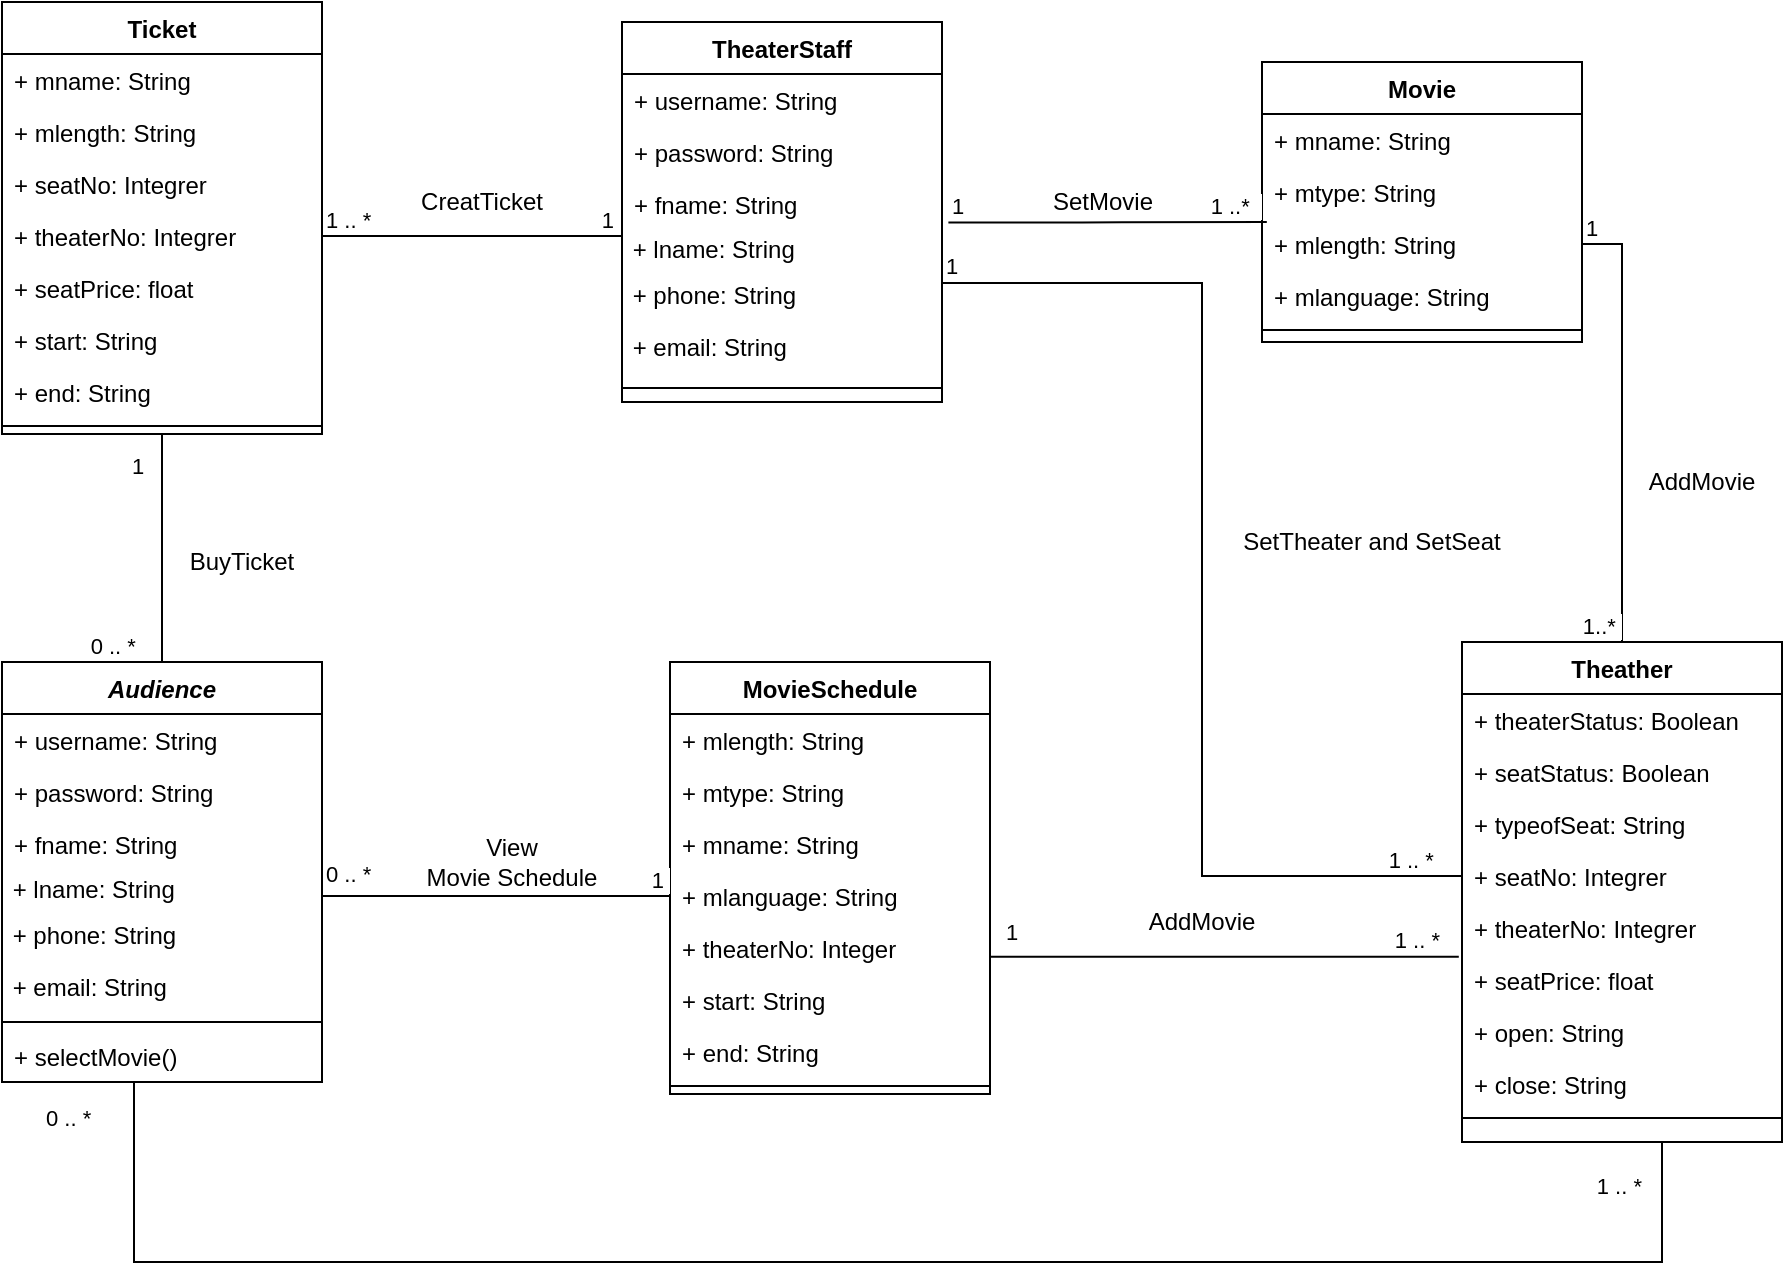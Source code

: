 <mxfile version="14.5.8" type="github">
  <diagram id="C5RBs43oDa-KdzZeNtuy" name="Page-1">
    <mxGraphModel dx="1038" dy="491" grid="1" gridSize="10" guides="1" tooltips="1" connect="1" arrows="1" fold="1" page="1" pageScale="1" pageWidth="827" pageHeight="1169" math="0" shadow="0">
      <root>
        <mxCell id="WIyWlLk6GJQsqaUBKTNV-0" />
        <mxCell id="WIyWlLk6GJQsqaUBKTNV-1" parent="WIyWlLk6GJQsqaUBKTNV-0" />
        <mxCell id="zkfFHV4jXpPFQw0GAbJ--0" value="Audience" style="swimlane;fontStyle=3;align=center;verticalAlign=top;childLayout=stackLayout;horizontal=1;startSize=26;horizontalStack=0;resizeParent=1;resizeLast=0;collapsible=1;marginBottom=0;rounded=0;shadow=0;strokeWidth=1;" parent="WIyWlLk6GJQsqaUBKTNV-1" vertex="1">
          <mxGeometry x="80" y="390" width="160" height="210" as="geometry">
            <mxRectangle x="220" y="60" width="160" height="26" as="alternateBounds" />
          </mxGeometry>
        </mxCell>
        <mxCell id="zkfFHV4jXpPFQw0GAbJ--1" value="+ username: String" style="text;align=left;verticalAlign=top;spacingLeft=4;spacingRight=4;overflow=hidden;rotatable=0;points=[[0,0.5],[1,0.5]];portConstraint=eastwest;" parent="zkfFHV4jXpPFQw0GAbJ--0" vertex="1">
          <mxGeometry y="26" width="160" height="26" as="geometry" />
        </mxCell>
        <mxCell id="zkfFHV4jXpPFQw0GAbJ--2" value="+ password: String" style="text;align=left;verticalAlign=top;spacingLeft=4;spacingRight=4;overflow=hidden;rotatable=0;points=[[0,0.5],[1,0.5]];portConstraint=eastwest;rounded=0;shadow=0;html=0;" parent="zkfFHV4jXpPFQw0GAbJ--0" vertex="1">
          <mxGeometry y="52" width="160" height="26" as="geometry" />
        </mxCell>
        <mxCell id="zkfFHV4jXpPFQw0GAbJ--3" value="+ fname: String" style="text;align=left;verticalAlign=top;spacingLeft=4;spacingRight=4;overflow=hidden;rotatable=0;points=[[0,0.5],[1,0.5]];portConstraint=eastwest;rounded=0;shadow=0;html=0;fontSize=12;" parent="zkfFHV4jXpPFQw0GAbJ--0" vertex="1">
          <mxGeometry y="78" width="160" height="26" as="geometry" />
        </mxCell>
        <mxCell id="3OMph5k3q7wVj_M2Mdq--1" value="&amp;nbsp;+ lname&lt;span&gt;: String&lt;/span&gt;" style="text;html=1;strokeColor=none;fillColor=none;align=left;verticalAlign=middle;whiteSpace=wrap;rounded=0;fontSize=12;" vertex="1" parent="zkfFHV4jXpPFQw0GAbJ--0">
          <mxGeometry y="104" width="160" height="20" as="geometry" />
        </mxCell>
        <mxCell id="3OMph5k3q7wVj_M2Mdq--2" value="&amp;nbsp;+ phone&lt;span&gt;: String&lt;/span&gt;" style="text;html=1;strokeColor=none;fillColor=none;align=left;verticalAlign=middle;whiteSpace=wrap;rounded=0;fontSize=12;" vertex="1" parent="zkfFHV4jXpPFQw0GAbJ--0">
          <mxGeometry y="124" width="160" height="26" as="geometry" />
        </mxCell>
        <mxCell id="3OMph5k3q7wVj_M2Mdq--3" value="&amp;nbsp;+ email&lt;span&gt;: String&lt;/span&gt;" style="text;html=1;strokeColor=none;fillColor=none;align=left;verticalAlign=middle;whiteSpace=wrap;rounded=0;fontSize=12;" vertex="1" parent="zkfFHV4jXpPFQw0GAbJ--0">
          <mxGeometry y="150" width="160" height="26" as="geometry" />
        </mxCell>
        <mxCell id="zkfFHV4jXpPFQw0GAbJ--4" value="" style="line;html=1;strokeWidth=1;align=left;verticalAlign=middle;spacingTop=-1;spacingLeft=3;spacingRight=3;rotatable=0;labelPosition=right;points=[];portConstraint=eastwest;" parent="zkfFHV4jXpPFQw0GAbJ--0" vertex="1">
          <mxGeometry y="176" width="160" height="8" as="geometry" />
        </mxCell>
        <mxCell id="zkfFHV4jXpPFQw0GAbJ--5" value="+ selectMovie()" style="text;align=left;verticalAlign=top;spacingLeft=4;spacingRight=4;overflow=hidden;rotatable=0;points=[[0,0.5],[1,0.5]];portConstraint=eastwest;" parent="zkfFHV4jXpPFQw0GAbJ--0" vertex="1">
          <mxGeometry y="184" width="160" height="26" as="geometry" />
        </mxCell>
        <mxCell id="zkfFHV4jXpPFQw0GAbJ--6" value="Movie" style="swimlane;fontStyle=1;align=center;verticalAlign=top;childLayout=stackLayout;horizontal=1;startSize=26;horizontalStack=0;resizeParent=1;resizeLast=0;collapsible=1;marginBottom=0;rounded=0;shadow=0;strokeWidth=1;" parent="WIyWlLk6GJQsqaUBKTNV-1" vertex="1">
          <mxGeometry x="710" y="90" width="160" height="140" as="geometry">
            <mxRectangle x="130" y="380" width="160" height="26" as="alternateBounds" />
          </mxGeometry>
        </mxCell>
        <mxCell id="zkfFHV4jXpPFQw0GAbJ--7" value="+ mname: String" style="text;align=left;verticalAlign=top;spacingLeft=4;spacingRight=4;overflow=hidden;rotatable=0;points=[[0,0.5],[1,0.5]];portConstraint=eastwest;" parent="zkfFHV4jXpPFQw0GAbJ--6" vertex="1">
          <mxGeometry y="26" width="160" height="26" as="geometry" />
        </mxCell>
        <mxCell id="3OMph5k3q7wVj_M2Mdq--27" value="+ mtype: String" style="text;align=left;verticalAlign=top;spacingLeft=4;spacingRight=4;overflow=hidden;rotatable=0;points=[[0,0.5],[1,0.5]];portConstraint=eastwest;" vertex="1" parent="zkfFHV4jXpPFQw0GAbJ--6">
          <mxGeometry y="52" width="160" height="26" as="geometry" />
        </mxCell>
        <mxCell id="3OMph5k3q7wVj_M2Mdq--28" value="+ mlength: String" style="text;align=left;verticalAlign=top;spacingLeft=4;spacingRight=4;overflow=hidden;rotatable=0;points=[[0,0.5],[1,0.5]];portConstraint=eastwest;" vertex="1" parent="zkfFHV4jXpPFQw0GAbJ--6">
          <mxGeometry y="78" width="160" height="26" as="geometry" />
        </mxCell>
        <mxCell id="3OMph5k3q7wVj_M2Mdq--37" value="+ mlanguage: String" style="text;align=left;verticalAlign=top;spacingLeft=4;spacingRight=4;overflow=hidden;rotatable=0;points=[[0,0.5],[1,0.5]];portConstraint=eastwest;" vertex="1" parent="zkfFHV4jXpPFQw0GAbJ--6">
          <mxGeometry y="104" width="160" height="26" as="geometry" />
        </mxCell>
        <mxCell id="zkfFHV4jXpPFQw0GAbJ--9" value="" style="line;html=1;strokeWidth=1;align=left;verticalAlign=middle;spacingTop=-1;spacingLeft=3;spacingRight=3;rotatable=0;labelPosition=right;points=[];portConstraint=eastwest;" parent="zkfFHV4jXpPFQw0GAbJ--6" vertex="1">
          <mxGeometry y="130" width="160" height="8" as="geometry" />
        </mxCell>
        <mxCell id="zkfFHV4jXpPFQw0GAbJ--13" value="Theather" style="swimlane;fontStyle=1;align=center;verticalAlign=top;childLayout=stackLayout;horizontal=1;startSize=26;horizontalStack=0;resizeParent=1;resizeLast=0;collapsible=1;marginBottom=0;rounded=0;shadow=0;strokeWidth=1;" parent="WIyWlLk6GJQsqaUBKTNV-1" vertex="1">
          <mxGeometry x="810" y="380" width="160" height="250" as="geometry">
            <mxRectangle x="340" y="380" width="170" height="26" as="alternateBounds" />
          </mxGeometry>
        </mxCell>
        <mxCell id="zkfFHV4jXpPFQw0GAbJ--14" value="+ theaterStatus: Boolean" style="text;align=left;verticalAlign=top;spacingLeft=4;spacingRight=4;overflow=hidden;rotatable=0;points=[[0,0.5],[1,0.5]];portConstraint=eastwest;" parent="zkfFHV4jXpPFQw0GAbJ--13" vertex="1">
          <mxGeometry y="26" width="160" height="26" as="geometry" />
        </mxCell>
        <mxCell id="3OMph5k3q7wVj_M2Mdq--30" value="+ seatStatus: Boolean" style="text;align=left;verticalAlign=top;spacingLeft=4;spacingRight=4;overflow=hidden;rotatable=0;points=[[0,0.5],[1,0.5]];portConstraint=eastwest;" vertex="1" parent="zkfFHV4jXpPFQw0GAbJ--13">
          <mxGeometry y="52" width="160" height="26" as="geometry" />
        </mxCell>
        <mxCell id="3OMph5k3q7wVj_M2Mdq--32" value="+ typeofSeat: String" style="text;align=left;verticalAlign=top;spacingLeft=4;spacingRight=4;overflow=hidden;rotatable=0;points=[[0,0.5],[1,0.5]];portConstraint=eastwest;" vertex="1" parent="zkfFHV4jXpPFQw0GAbJ--13">
          <mxGeometry y="78" width="160" height="26" as="geometry" />
        </mxCell>
        <mxCell id="3OMph5k3q7wVj_M2Mdq--33" value="+ seatNo: Integrer" style="text;align=left;verticalAlign=top;spacingLeft=4;spacingRight=4;overflow=hidden;rotatable=0;points=[[0,0.5],[1,0.5]];portConstraint=eastwest;" vertex="1" parent="zkfFHV4jXpPFQw0GAbJ--13">
          <mxGeometry y="104" width="160" height="26" as="geometry" />
        </mxCell>
        <mxCell id="3OMph5k3q7wVj_M2Mdq--31" value="+ theaterNo: Integrer" style="text;align=left;verticalAlign=top;spacingLeft=4;spacingRight=4;overflow=hidden;rotatable=0;points=[[0,0.5],[1,0.5]];portConstraint=eastwest;" vertex="1" parent="zkfFHV4jXpPFQw0GAbJ--13">
          <mxGeometry y="130" width="160" height="26" as="geometry" />
        </mxCell>
        <mxCell id="3OMph5k3q7wVj_M2Mdq--34" value="+ seatPrice: float" style="text;align=left;verticalAlign=top;spacingLeft=4;spacingRight=4;overflow=hidden;rotatable=0;points=[[0,0.5],[1,0.5]];portConstraint=eastwest;" vertex="1" parent="zkfFHV4jXpPFQw0GAbJ--13">
          <mxGeometry y="156" width="160" height="26" as="geometry" />
        </mxCell>
        <mxCell id="3OMph5k3q7wVj_M2Mdq--35" value="+ open: String" style="text;align=left;verticalAlign=top;spacingLeft=4;spacingRight=4;overflow=hidden;rotatable=0;points=[[0,0.5],[1,0.5]];portConstraint=eastwest;" vertex="1" parent="zkfFHV4jXpPFQw0GAbJ--13">
          <mxGeometry y="182" width="160" height="26" as="geometry" />
        </mxCell>
        <mxCell id="3OMph5k3q7wVj_M2Mdq--36" value="+ close: String" style="text;align=left;verticalAlign=top;spacingLeft=4;spacingRight=4;overflow=hidden;rotatable=0;points=[[0,0.5],[1,0.5]];portConstraint=eastwest;" vertex="1" parent="zkfFHV4jXpPFQw0GAbJ--13">
          <mxGeometry y="208" width="160" height="26" as="geometry" />
        </mxCell>
        <mxCell id="zkfFHV4jXpPFQw0GAbJ--15" value="" style="line;html=1;strokeWidth=1;align=left;verticalAlign=middle;spacingTop=-1;spacingLeft=3;spacingRight=3;rotatable=0;labelPosition=right;points=[];portConstraint=eastwest;" parent="zkfFHV4jXpPFQw0GAbJ--13" vertex="1">
          <mxGeometry y="234" width="160" height="8" as="geometry" />
        </mxCell>
        <mxCell id="zkfFHV4jXpPFQw0GAbJ--17" value="TheaterStaff" style="swimlane;fontStyle=1;align=center;verticalAlign=top;childLayout=stackLayout;horizontal=1;startSize=26;horizontalStack=0;resizeParent=1;resizeLast=0;collapsible=1;marginBottom=0;rounded=0;shadow=0;strokeWidth=1;" parent="WIyWlLk6GJQsqaUBKTNV-1" vertex="1">
          <mxGeometry x="390" y="70" width="160" height="190" as="geometry">
            <mxRectangle x="550" y="140" width="160" height="26" as="alternateBounds" />
          </mxGeometry>
        </mxCell>
        <mxCell id="3OMph5k3q7wVj_M2Mdq--17" value="+ username: String" style="text;align=left;verticalAlign=top;spacingLeft=4;spacingRight=4;overflow=hidden;rotatable=0;points=[[0,0.5],[1,0.5]];portConstraint=eastwest;" vertex="1" parent="zkfFHV4jXpPFQw0GAbJ--17">
          <mxGeometry y="26" width="160" height="26" as="geometry" />
        </mxCell>
        <mxCell id="3OMph5k3q7wVj_M2Mdq--16" value="+ password: String" style="text;align=left;verticalAlign=top;spacingLeft=4;spacingRight=4;overflow=hidden;rotatable=0;points=[[0,0.5],[1,0.5]];portConstraint=eastwest;rounded=0;shadow=0;html=0;" vertex="1" parent="zkfFHV4jXpPFQw0GAbJ--17">
          <mxGeometry y="52" width="160" height="26" as="geometry" />
        </mxCell>
        <mxCell id="3OMph5k3q7wVj_M2Mdq--21" value="+ fname: String" style="text;align=left;verticalAlign=top;spacingLeft=4;spacingRight=4;overflow=hidden;rotatable=0;points=[[0,0.5],[1,0.5]];portConstraint=eastwest;rounded=0;shadow=0;html=0;fontSize=12;" vertex="1" parent="zkfFHV4jXpPFQw0GAbJ--17">
          <mxGeometry y="78" width="160" height="26" as="geometry" />
        </mxCell>
        <mxCell id="3OMph5k3q7wVj_M2Mdq--22" value="&amp;nbsp;+ lname&lt;span&gt;: String&lt;/span&gt;" style="text;html=1;strokeColor=none;fillColor=none;align=left;verticalAlign=middle;whiteSpace=wrap;rounded=0;fontSize=12;" vertex="1" parent="zkfFHV4jXpPFQw0GAbJ--17">
          <mxGeometry y="104" width="160" height="20" as="geometry" />
        </mxCell>
        <mxCell id="3OMph5k3q7wVj_M2Mdq--18" value="&amp;nbsp;+ phone&lt;span&gt;: String&lt;/span&gt;" style="text;html=1;strokeColor=none;fillColor=none;align=left;verticalAlign=middle;whiteSpace=wrap;rounded=0;fontSize=12;" vertex="1" parent="zkfFHV4jXpPFQw0GAbJ--17">
          <mxGeometry y="124" width="160" height="26" as="geometry" />
        </mxCell>
        <mxCell id="3OMph5k3q7wVj_M2Mdq--19" value="&amp;nbsp;+ email&lt;span&gt;: String&lt;/span&gt;" style="text;html=1;strokeColor=none;fillColor=none;align=left;verticalAlign=middle;whiteSpace=wrap;rounded=0;fontSize=12;" vertex="1" parent="zkfFHV4jXpPFQw0GAbJ--17">
          <mxGeometry y="150" width="160" height="26" as="geometry" />
        </mxCell>
        <mxCell id="zkfFHV4jXpPFQw0GAbJ--23" value="" style="line;html=1;strokeWidth=1;align=left;verticalAlign=middle;spacingTop=-1;spacingLeft=3;spacingRight=3;rotatable=0;labelPosition=right;points=[];portConstraint=eastwest;" parent="zkfFHV4jXpPFQw0GAbJ--17" vertex="1">
          <mxGeometry y="176" width="160" height="14" as="geometry" />
        </mxCell>
        <mxCell id="3OMph5k3q7wVj_M2Mdq--39" value="MovieSchedule" style="swimlane;fontStyle=1;align=center;verticalAlign=top;childLayout=stackLayout;horizontal=1;startSize=26;horizontalStack=0;resizeParent=1;resizeParentMax=0;resizeLast=0;collapsible=1;marginBottom=0;fontSize=12;" vertex="1" parent="WIyWlLk6GJQsqaUBKTNV-1">
          <mxGeometry x="414" y="390" width="160" height="216" as="geometry" />
        </mxCell>
        <mxCell id="3OMph5k3q7wVj_M2Mdq--40" value="+ mlength: String" style="text;strokeColor=none;fillColor=none;align=left;verticalAlign=top;spacingLeft=4;spacingRight=4;overflow=hidden;rotatable=0;points=[[0,0.5],[1,0.5]];portConstraint=eastwest;" vertex="1" parent="3OMph5k3q7wVj_M2Mdq--39">
          <mxGeometry y="26" width="160" height="26" as="geometry" />
        </mxCell>
        <mxCell id="3OMph5k3q7wVj_M2Mdq--44" value="+ mtype: String" style="text;strokeColor=none;fillColor=none;align=left;verticalAlign=top;spacingLeft=4;spacingRight=4;overflow=hidden;rotatable=0;points=[[0,0.5],[1,0.5]];portConstraint=eastwest;" vertex="1" parent="3OMph5k3q7wVj_M2Mdq--39">
          <mxGeometry y="52" width="160" height="26" as="geometry" />
        </mxCell>
        <mxCell id="3OMph5k3q7wVj_M2Mdq--45" value="+ mname: String" style="text;align=left;verticalAlign=top;spacingLeft=4;spacingRight=4;overflow=hidden;rotatable=0;points=[[0,0.5],[1,0.5]];portConstraint=eastwest;" vertex="1" parent="3OMph5k3q7wVj_M2Mdq--39">
          <mxGeometry y="78" width="160" height="26" as="geometry" />
        </mxCell>
        <mxCell id="3OMph5k3q7wVj_M2Mdq--46" value="+ mlanguage: String" style="text;align=left;verticalAlign=top;spacingLeft=4;spacingRight=4;overflow=hidden;rotatable=0;points=[[0,0.5],[1,0.5]];portConstraint=eastwest;" vertex="1" parent="3OMph5k3q7wVj_M2Mdq--39">
          <mxGeometry y="104" width="160" height="26" as="geometry" />
        </mxCell>
        <mxCell id="3OMph5k3q7wVj_M2Mdq--47" value="+ theaterNo: Integer" style="text;align=left;verticalAlign=top;spacingLeft=4;spacingRight=4;overflow=hidden;rotatable=0;points=[[0,0.5],[1,0.5]];portConstraint=eastwest;" vertex="1" parent="3OMph5k3q7wVj_M2Mdq--39">
          <mxGeometry y="130" width="160" height="26" as="geometry" />
        </mxCell>
        <mxCell id="3OMph5k3q7wVj_M2Mdq--48" value="+ start: String" style="text;align=left;verticalAlign=top;spacingLeft=4;spacingRight=4;overflow=hidden;rotatable=0;points=[[0,0.5],[1,0.5]];portConstraint=eastwest;" vertex="1" parent="3OMph5k3q7wVj_M2Mdq--39">
          <mxGeometry y="156" width="160" height="26" as="geometry" />
        </mxCell>
        <mxCell id="3OMph5k3q7wVj_M2Mdq--49" value="+ end: String" style="text;align=left;verticalAlign=top;spacingLeft=4;spacingRight=4;overflow=hidden;rotatable=0;points=[[0,0.5],[1,0.5]];portConstraint=eastwest;" vertex="1" parent="3OMph5k3q7wVj_M2Mdq--39">
          <mxGeometry y="182" width="160" height="26" as="geometry" />
        </mxCell>
        <mxCell id="3OMph5k3q7wVj_M2Mdq--41" value="" style="line;strokeWidth=1;fillColor=none;align=left;verticalAlign=middle;spacingTop=-1;spacingLeft=3;spacingRight=3;rotatable=0;labelPosition=right;points=[];portConstraint=eastwest;" vertex="1" parent="3OMph5k3q7wVj_M2Mdq--39">
          <mxGeometry y="208" width="160" height="8" as="geometry" />
        </mxCell>
        <mxCell id="3OMph5k3q7wVj_M2Mdq--50" value="Ticket" style="swimlane;fontStyle=1;align=center;verticalAlign=top;childLayout=stackLayout;horizontal=1;startSize=26;horizontalStack=0;resizeParent=1;resizeParentMax=0;resizeLast=0;collapsible=1;marginBottom=0;fontSize=12;" vertex="1" parent="WIyWlLk6GJQsqaUBKTNV-1">
          <mxGeometry x="80" y="60" width="160" height="216" as="geometry" />
        </mxCell>
        <mxCell id="3OMph5k3q7wVj_M2Mdq--51" value="+ mname: String" style="text;strokeColor=none;fillColor=none;align=left;verticalAlign=top;spacingLeft=4;spacingRight=4;overflow=hidden;rotatable=0;points=[[0,0.5],[1,0.5]];portConstraint=eastwest;" vertex="1" parent="3OMph5k3q7wVj_M2Mdq--50">
          <mxGeometry y="26" width="160" height="26" as="geometry" />
        </mxCell>
        <mxCell id="3OMph5k3q7wVj_M2Mdq--55" value="+ mlength: String" style="text;align=left;verticalAlign=top;spacingLeft=4;spacingRight=4;overflow=hidden;rotatable=0;points=[[0,0.5],[1,0.5]];portConstraint=eastwest;" vertex="1" parent="3OMph5k3q7wVj_M2Mdq--50">
          <mxGeometry y="52" width="160" height="26" as="geometry" />
        </mxCell>
        <mxCell id="3OMph5k3q7wVj_M2Mdq--56" value="+ seatNo: Integrer" style="text;align=left;verticalAlign=top;spacingLeft=4;spacingRight=4;overflow=hidden;rotatable=0;points=[[0,0.5],[1,0.5]];portConstraint=eastwest;" vertex="1" parent="3OMph5k3q7wVj_M2Mdq--50">
          <mxGeometry y="78" width="160" height="26" as="geometry" />
        </mxCell>
        <mxCell id="3OMph5k3q7wVj_M2Mdq--57" value="+ theaterNo: Integrer" style="text;align=left;verticalAlign=top;spacingLeft=4;spacingRight=4;overflow=hidden;rotatable=0;points=[[0,0.5],[1,0.5]];portConstraint=eastwest;" vertex="1" parent="3OMph5k3q7wVj_M2Mdq--50">
          <mxGeometry y="104" width="160" height="26" as="geometry" />
        </mxCell>
        <mxCell id="3OMph5k3q7wVj_M2Mdq--61" value="+ seatPrice: float" style="text;align=left;verticalAlign=top;spacingLeft=4;spacingRight=4;overflow=hidden;rotatable=0;points=[[0,0.5],[1,0.5]];portConstraint=eastwest;" vertex="1" parent="3OMph5k3q7wVj_M2Mdq--50">
          <mxGeometry y="130" width="160" height="26" as="geometry" />
        </mxCell>
        <mxCell id="3OMph5k3q7wVj_M2Mdq--58" value="+ start: String" style="text;align=left;verticalAlign=top;spacingLeft=4;spacingRight=4;overflow=hidden;rotatable=0;points=[[0,0.5],[1,0.5]];portConstraint=eastwest;" vertex="1" parent="3OMph5k3q7wVj_M2Mdq--50">
          <mxGeometry y="156" width="160" height="26" as="geometry" />
        </mxCell>
        <mxCell id="3OMph5k3q7wVj_M2Mdq--59" value="+ end: String" style="text;align=left;verticalAlign=top;spacingLeft=4;spacingRight=4;overflow=hidden;rotatable=0;points=[[0,0.5],[1,0.5]];portConstraint=eastwest;" vertex="1" parent="3OMph5k3q7wVj_M2Mdq--50">
          <mxGeometry y="182" width="160" height="26" as="geometry" />
        </mxCell>
        <mxCell id="3OMph5k3q7wVj_M2Mdq--52" value="" style="line;strokeWidth=1;fillColor=none;align=left;verticalAlign=middle;spacingTop=-1;spacingLeft=3;spacingRight=3;rotatable=0;labelPosition=right;points=[];portConstraint=eastwest;" vertex="1" parent="3OMph5k3q7wVj_M2Mdq--50">
          <mxGeometry y="208" width="160" height="8" as="geometry" />
        </mxCell>
        <mxCell id="3OMph5k3q7wVj_M2Mdq--66" value="" style="endArrow=none;html=1;edgeStyle=orthogonalEdgeStyle;fontSize=12;exitX=1.02;exitY=0.854;exitDx=0;exitDy=0;exitPerimeter=0;entryX=0.015;entryY=0.077;entryDx=0;entryDy=0;entryPerimeter=0;" edge="1" parent="WIyWlLk6GJQsqaUBKTNV-1" source="3OMph5k3q7wVj_M2Mdq--21" target="3OMph5k3q7wVj_M2Mdq--28">
          <mxGeometry relative="1" as="geometry">
            <mxPoint x="490" y="300" as="sourcePoint" />
            <mxPoint x="650" y="300" as="targetPoint" />
          </mxGeometry>
        </mxCell>
        <mxCell id="3OMph5k3q7wVj_M2Mdq--67" value="1" style="edgeLabel;resizable=0;html=1;align=left;verticalAlign=bottom;" connectable="0" vertex="1" parent="3OMph5k3q7wVj_M2Mdq--66">
          <mxGeometry x="-1" relative="1" as="geometry" />
        </mxCell>
        <mxCell id="3OMph5k3q7wVj_M2Mdq--68" value="1 ..*&amp;nbsp;&amp;nbsp;" style="edgeLabel;resizable=0;html=1;align=right;verticalAlign=bottom;" connectable="0" vertex="1" parent="3OMph5k3q7wVj_M2Mdq--66">
          <mxGeometry x="1" relative="1" as="geometry">
            <mxPoint x="-2.01" as="offset" />
          </mxGeometry>
        </mxCell>
        <mxCell id="3OMph5k3q7wVj_M2Mdq--70" value="SetMovie" style="text;html=1;align=center;verticalAlign=middle;resizable=0;points=[];autosize=1;strokeColor=none;fontSize=12;" vertex="1" parent="WIyWlLk6GJQsqaUBKTNV-1">
          <mxGeometry x="595" y="150" width="70" height="20" as="geometry" />
        </mxCell>
        <mxCell id="3OMph5k3q7wVj_M2Mdq--72" value="" style="endArrow=none;html=1;edgeStyle=orthogonalEdgeStyle;fontSize=12;exitX=1;exitY=0.5;exitDx=0;exitDy=0;entryX=0.5;entryY=0;entryDx=0;entryDy=0;rounded=0;" edge="1" parent="WIyWlLk6GJQsqaUBKTNV-1" source="3OMph5k3q7wVj_M2Mdq--28" target="zkfFHV4jXpPFQw0GAbJ--13">
          <mxGeometry relative="1" as="geometry">
            <mxPoint x="490" y="300" as="sourcePoint" />
            <mxPoint x="650" y="300" as="targetPoint" />
            <Array as="points">
              <mxPoint x="890" y="181" />
              <mxPoint x="890" y="290" />
            </Array>
          </mxGeometry>
        </mxCell>
        <mxCell id="3OMph5k3q7wVj_M2Mdq--73" value="1" style="edgeLabel;resizable=0;html=1;align=left;verticalAlign=bottom;" connectable="0" vertex="1" parent="3OMph5k3q7wVj_M2Mdq--72">
          <mxGeometry x="-1" relative="1" as="geometry" />
        </mxCell>
        <mxCell id="3OMph5k3q7wVj_M2Mdq--74" value="1..*&amp;nbsp;" style="edgeLabel;resizable=0;html=1;align=right;verticalAlign=bottom;" connectable="0" vertex="1" parent="3OMph5k3q7wVj_M2Mdq--72">
          <mxGeometry x="1" relative="1" as="geometry" />
        </mxCell>
        <mxCell id="3OMph5k3q7wVj_M2Mdq--77" value="AddMovie" style="text;html=1;strokeColor=none;fillColor=none;align=center;verticalAlign=middle;whiteSpace=wrap;rounded=0;fontSize=12;" vertex="1" parent="WIyWlLk6GJQsqaUBKTNV-1">
          <mxGeometry x="910" y="290" width="40" height="20" as="geometry" />
        </mxCell>
        <mxCell id="3OMph5k3q7wVj_M2Mdq--84" value="" style="endArrow=none;html=1;edgeStyle=orthogonalEdgeStyle;fontSize=12;exitX=1;exitY=0.25;exitDx=0;exitDy=0;entryX=0;entryY=0.5;entryDx=0;entryDy=0;rounded=0;" edge="1" parent="WIyWlLk6GJQsqaUBKTNV-1" source="3OMph5k3q7wVj_M2Mdq--18" target="3OMph5k3q7wVj_M2Mdq--33">
          <mxGeometry relative="1" as="geometry">
            <mxPoint x="570" y="390" as="sourcePoint" />
            <mxPoint x="730" y="390" as="targetPoint" />
          </mxGeometry>
        </mxCell>
        <mxCell id="3OMph5k3q7wVj_M2Mdq--85" value="1" style="edgeLabel;resizable=0;html=1;align=left;verticalAlign=bottom;" connectable="0" vertex="1" parent="3OMph5k3q7wVj_M2Mdq--84">
          <mxGeometry x="-1" relative="1" as="geometry" />
        </mxCell>
        <mxCell id="3OMph5k3q7wVj_M2Mdq--86" value="1 .. *&amp;nbsp;" style="edgeLabel;resizable=0;html=1;align=right;verticalAlign=bottom;" connectable="0" vertex="1" parent="3OMph5k3q7wVj_M2Mdq--84">
          <mxGeometry x="1" relative="1" as="geometry">
            <mxPoint x="-10.5" as="offset" />
          </mxGeometry>
        </mxCell>
        <mxCell id="3OMph5k3q7wVj_M2Mdq--87" value="SetTheater and SetSeat" style="text;html=1;strokeColor=none;fillColor=none;align=center;verticalAlign=middle;whiteSpace=wrap;rounded=0;fontSize=12;" vertex="1" parent="WIyWlLk6GJQsqaUBKTNV-1">
          <mxGeometry x="690" y="320" width="150" height="20" as="geometry" />
        </mxCell>
        <mxCell id="3OMph5k3q7wVj_M2Mdq--93" value="" style="endArrow=none;html=1;edgeStyle=orthogonalEdgeStyle;fontSize=12;exitX=1;exitY=0.5;exitDx=0;exitDy=0;" edge="1" parent="WIyWlLk6GJQsqaUBKTNV-1" source="3OMph5k3q7wVj_M2Mdq--57">
          <mxGeometry relative="1" as="geometry">
            <mxPoint x="280" y="270" as="sourcePoint" />
            <mxPoint x="390" y="177" as="targetPoint" />
          </mxGeometry>
        </mxCell>
        <mxCell id="3OMph5k3q7wVj_M2Mdq--94" value="&lt;span style=&quot;text-align: right&quot;&gt;1 .. *&amp;nbsp;&lt;/span&gt;" style="edgeLabel;resizable=0;html=1;align=left;verticalAlign=bottom;" connectable="0" vertex="1" parent="3OMph5k3q7wVj_M2Mdq--93">
          <mxGeometry x="-1" relative="1" as="geometry" />
        </mxCell>
        <mxCell id="3OMph5k3q7wVj_M2Mdq--95" value="1&amp;nbsp;" style="edgeLabel;resizable=0;html=1;align=right;verticalAlign=bottom;" connectable="0" vertex="1" parent="3OMph5k3q7wVj_M2Mdq--93">
          <mxGeometry x="1" relative="1" as="geometry" />
        </mxCell>
        <mxCell id="3OMph5k3q7wVj_M2Mdq--96" value="CreatTicket" style="text;html=1;strokeColor=none;fillColor=none;align=center;verticalAlign=middle;whiteSpace=wrap;rounded=0;fontSize=12;" vertex="1" parent="WIyWlLk6GJQsqaUBKTNV-1">
          <mxGeometry x="300" y="150" width="40" height="20" as="geometry" />
        </mxCell>
        <mxCell id="3OMph5k3q7wVj_M2Mdq--97" value="" style="endArrow=none;html=1;edgeStyle=orthogonalEdgeStyle;fontSize=12;rounded=0;entryX=0;entryY=0.5;entryDx=0;entryDy=0;exitX=1;exitY=0.5;exitDx=0;exitDy=0;" edge="1" parent="WIyWlLk6GJQsqaUBKTNV-1" source="3OMph5k3q7wVj_M2Mdq--1" target="3OMph5k3q7wVj_M2Mdq--46">
          <mxGeometry relative="1" as="geometry">
            <mxPoint x="260" y="507" as="sourcePoint" />
            <mxPoint x="390" y="490" as="targetPoint" />
            <Array as="points">
              <mxPoint x="240" y="507" />
            </Array>
          </mxGeometry>
        </mxCell>
        <mxCell id="3OMph5k3q7wVj_M2Mdq--98" value="0 .. *" style="edgeLabel;resizable=0;html=1;align=left;verticalAlign=bottom;" connectable="0" vertex="1" parent="3OMph5k3q7wVj_M2Mdq--97">
          <mxGeometry x="-1" relative="1" as="geometry" />
        </mxCell>
        <mxCell id="3OMph5k3q7wVj_M2Mdq--99" value="1&amp;nbsp;" style="edgeLabel;resizable=0;html=1;align=right;verticalAlign=bottom;" connectable="0" vertex="1" parent="3OMph5k3q7wVj_M2Mdq--97">
          <mxGeometry x="1" relative="1" as="geometry" />
        </mxCell>
        <mxCell id="3OMph5k3q7wVj_M2Mdq--100" value="View &lt;br&gt;Movie Schedule" style="text;html=1;strokeColor=none;fillColor=none;align=center;verticalAlign=middle;whiteSpace=wrap;rounded=0;fontSize=12;" vertex="1" parent="WIyWlLk6GJQsqaUBKTNV-1">
          <mxGeometry x="290" y="480" width="90" height="20" as="geometry" />
        </mxCell>
        <mxCell id="3OMph5k3q7wVj_M2Mdq--105" value="" style="endArrow=none;html=1;edgeStyle=orthogonalEdgeStyle;fontSize=12;entryX=0.5;entryY=0;entryDx=0;entryDy=0;exitX=0.5;exitY=1;exitDx=0;exitDy=0;rounded=0;" edge="1" parent="WIyWlLk6GJQsqaUBKTNV-1" source="3OMph5k3q7wVj_M2Mdq--50" target="zkfFHV4jXpPFQw0GAbJ--0">
          <mxGeometry relative="1" as="geometry">
            <mxPoint x="150" y="280" as="sourcePoint" />
            <mxPoint x="500" y="350" as="targetPoint" />
          </mxGeometry>
        </mxCell>
        <mxCell id="3OMph5k3q7wVj_M2Mdq--106" value="&amp;nbsp;1" style="edgeLabel;resizable=0;html=1;align=left;verticalAlign=bottom;" connectable="0" vertex="1" parent="3OMph5k3q7wVj_M2Mdq--105">
          <mxGeometry x="-1" relative="1" as="geometry">
            <mxPoint x="-20" y="24" as="offset" />
          </mxGeometry>
        </mxCell>
        <mxCell id="3OMph5k3q7wVj_M2Mdq--107" value="0 .. *&amp;nbsp;" style="edgeLabel;resizable=0;html=1;align=right;verticalAlign=bottom;" connectable="0" vertex="1" parent="3OMph5k3q7wVj_M2Mdq--105">
          <mxGeometry x="1" relative="1" as="geometry">
            <mxPoint x="-10" as="offset" />
          </mxGeometry>
        </mxCell>
        <mxCell id="3OMph5k3q7wVj_M2Mdq--108" value="BuyTicket" style="text;html=1;strokeColor=none;fillColor=none;align=center;verticalAlign=middle;whiteSpace=wrap;rounded=0;fontSize=12;" vertex="1" parent="WIyWlLk6GJQsqaUBKTNV-1">
          <mxGeometry x="180" y="330" width="40" height="20" as="geometry" />
        </mxCell>
        <mxCell id="3OMph5k3q7wVj_M2Mdq--109" value="" style="endArrow=none;html=1;edgeStyle=orthogonalEdgeStyle;fontSize=12;rounded=0;" edge="1" parent="WIyWlLk6GJQsqaUBKTNV-1" source="zkfFHV4jXpPFQw0GAbJ--5">
          <mxGeometry relative="1" as="geometry">
            <mxPoint x="146" y="604" as="sourcePoint" />
            <mxPoint x="910" y="630" as="targetPoint" />
            <Array as="points">
              <mxPoint x="146" y="690" />
              <mxPoint x="910" y="690" />
            </Array>
          </mxGeometry>
        </mxCell>
        <mxCell id="3OMph5k3q7wVj_M2Mdq--110" value="0 .. *" style="edgeLabel;resizable=0;html=1;align=left;verticalAlign=bottom;" connectable="0" vertex="1" parent="3OMph5k3q7wVj_M2Mdq--109">
          <mxGeometry x="-1" relative="1" as="geometry">
            <mxPoint x="-46.08" y="26.2" as="offset" />
          </mxGeometry>
        </mxCell>
        <mxCell id="3OMph5k3q7wVj_M2Mdq--111" value="1 .. *" style="edgeLabel;resizable=0;html=1;align=right;verticalAlign=bottom;" connectable="0" vertex="1" parent="3OMph5k3q7wVj_M2Mdq--109">
          <mxGeometry x="1" relative="1" as="geometry">
            <mxPoint x="-10" y="30" as="offset" />
          </mxGeometry>
        </mxCell>
        <mxCell id="3OMph5k3q7wVj_M2Mdq--113" value="" style="endArrow=none;html=1;edgeStyle=orthogonalEdgeStyle;fontSize=12;exitX=1;exitY=0.5;exitDx=0;exitDy=0;entryX=-0.01;entryY=0.054;entryDx=0;entryDy=0;rounded=0;entryPerimeter=0;" edge="1" parent="WIyWlLk6GJQsqaUBKTNV-1" source="3OMph5k3q7wVj_M2Mdq--47" target="3OMph5k3q7wVj_M2Mdq--34">
          <mxGeometry relative="1" as="geometry">
            <mxPoint x="360" y="450" as="sourcePoint" />
            <mxPoint x="520" y="450" as="targetPoint" />
            <Array as="points">
              <mxPoint x="574" y="537" />
            </Array>
          </mxGeometry>
        </mxCell>
        <mxCell id="3OMph5k3q7wVj_M2Mdq--114" value="1" style="edgeLabel;resizable=0;html=1;align=left;verticalAlign=bottom;" connectable="0" vertex="1" parent="3OMph5k3q7wVj_M2Mdq--113">
          <mxGeometry x="-1" relative="1" as="geometry">
            <mxPoint x="6" as="offset" />
          </mxGeometry>
        </mxCell>
        <mxCell id="3OMph5k3q7wVj_M2Mdq--115" value="1 .. *" style="edgeLabel;resizable=0;html=1;align=right;verticalAlign=bottom;" connectable="0" vertex="1" parent="3OMph5k3q7wVj_M2Mdq--113">
          <mxGeometry x="1" relative="1" as="geometry">
            <mxPoint x="-8.6" as="offset" />
          </mxGeometry>
        </mxCell>
        <mxCell id="3OMph5k3q7wVj_M2Mdq--116" value="AddMovie" style="text;html=1;strokeColor=none;fillColor=none;align=center;verticalAlign=middle;whiteSpace=wrap;rounded=0;fontSize=12;" vertex="1" parent="WIyWlLk6GJQsqaUBKTNV-1">
          <mxGeometry x="660" y="510" width="40" height="20" as="geometry" />
        </mxCell>
      </root>
    </mxGraphModel>
  </diagram>
</mxfile>
